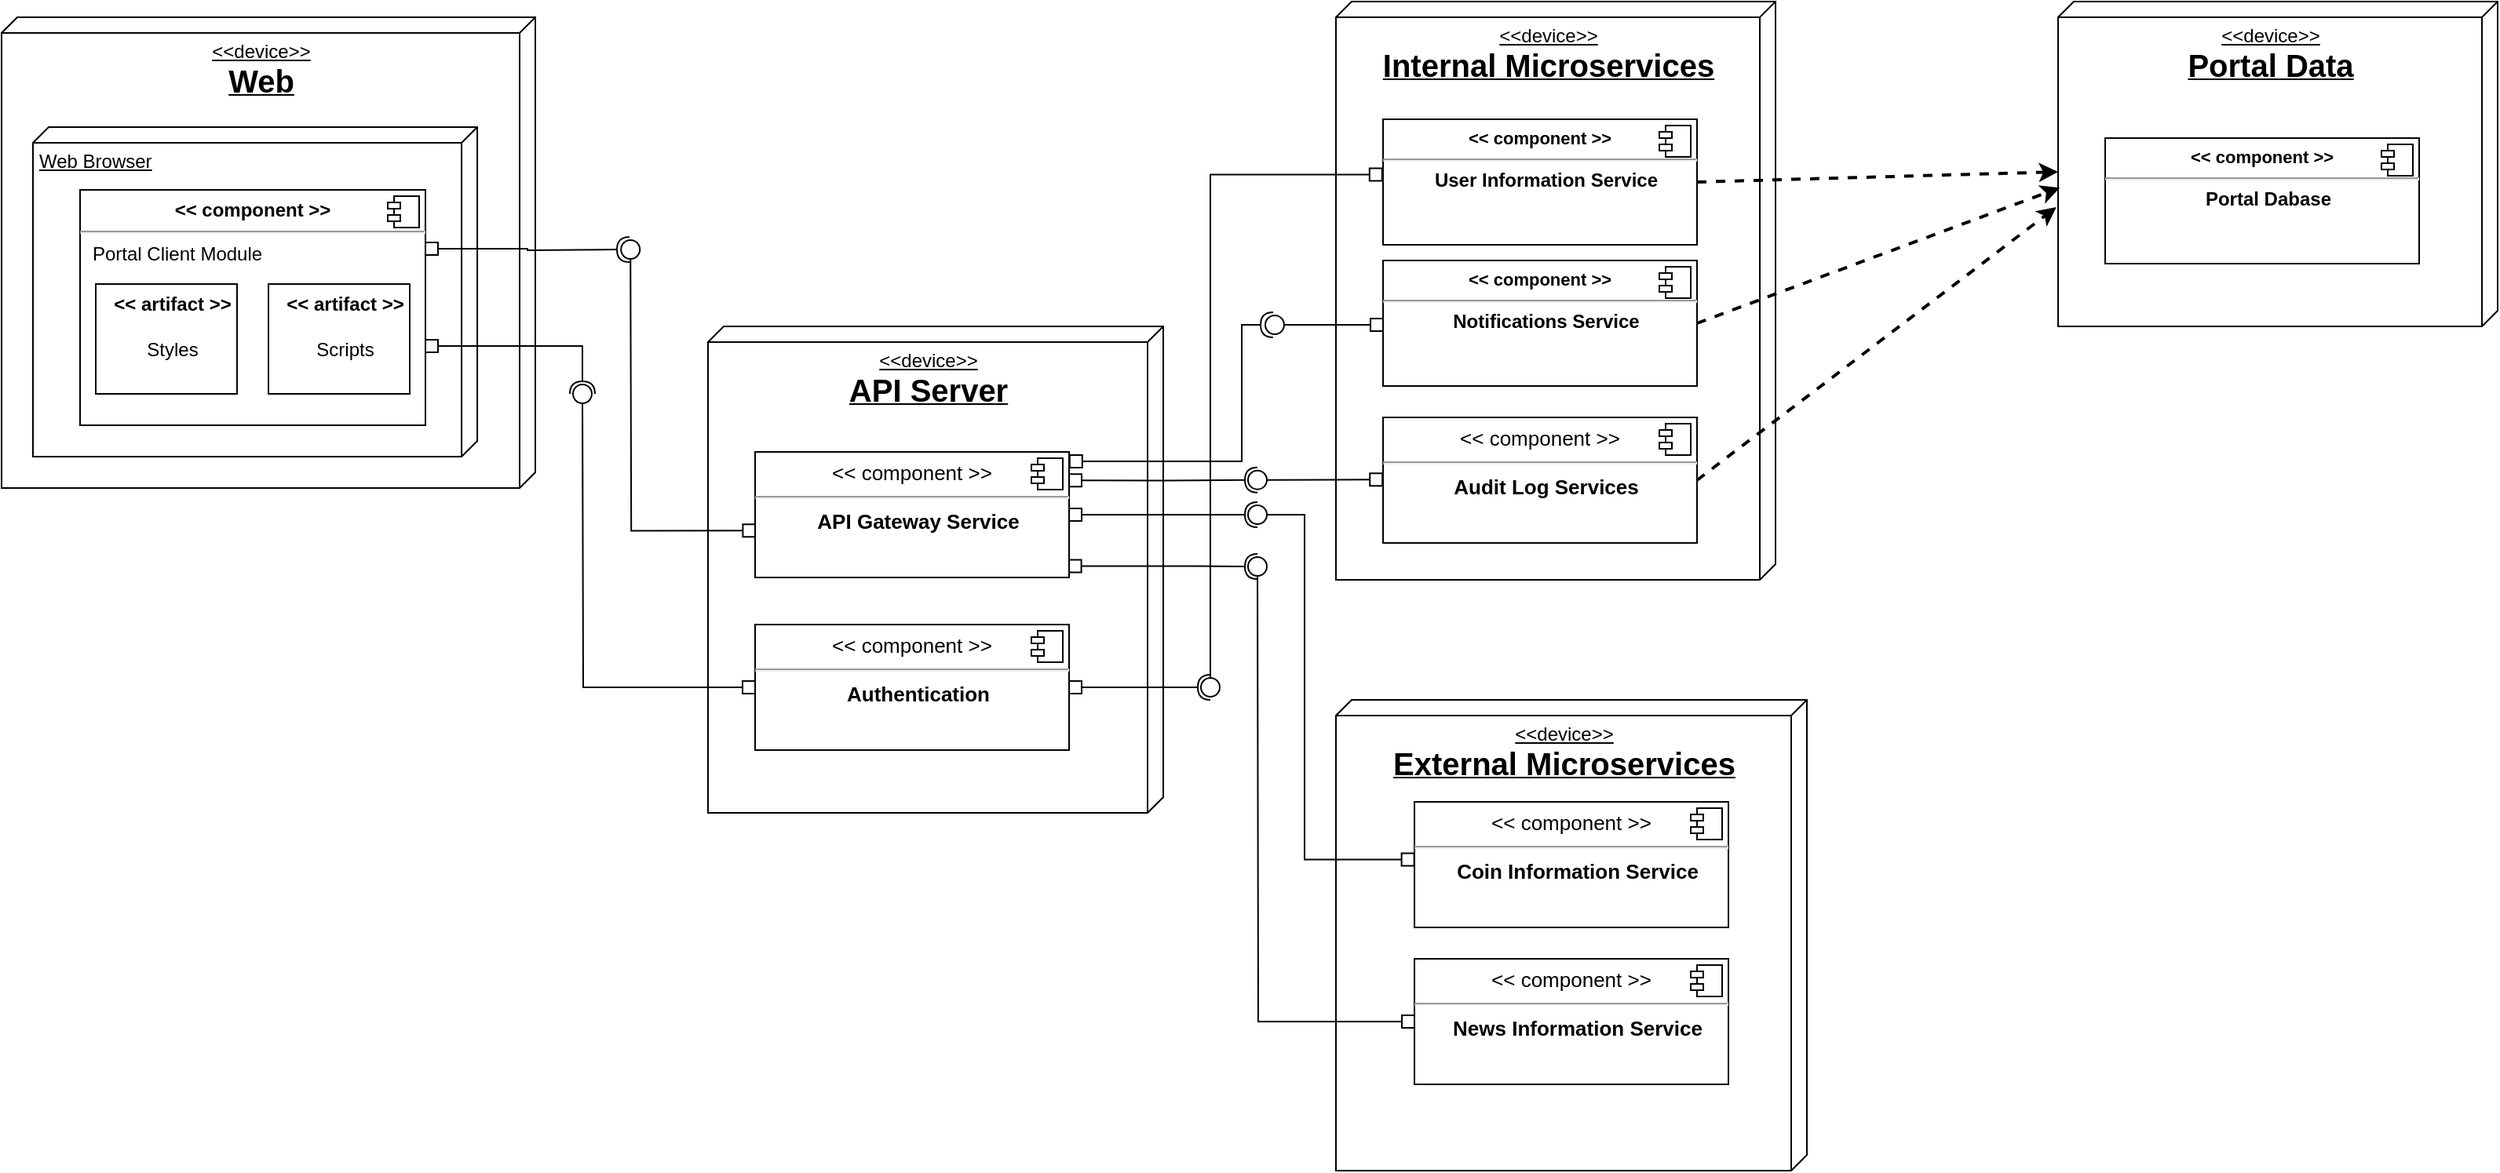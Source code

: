 <mxfile version="20.7.4" type="github" pages="2">
  <diagram name="Page-1" id="b5b7bab2-c9e2-2cf4-8b2a-24fd1a2a6d21">
    <mxGraphModel dx="1424" dy="778" grid="1" gridSize="10" guides="1" tooltips="1" connect="1" arrows="1" fold="1" page="1" pageScale="1" pageWidth="827" pageHeight="1169" background="none" math="0" shadow="0">
      <root>
        <mxCell id="0" />
        <mxCell id="1" parent="0" />
        <mxCell id="wd0n0IJal98J9tUCrlXF-1" value="&lt;div&gt;&amp;lt;&amp;lt;device&amp;gt;&amp;gt;&lt;/div&gt;&lt;div&gt;&lt;b&gt;&lt;font style=&quot;font-size: 20px;&quot;&gt;Web&lt;/font&gt;&lt;/b&gt;&lt;/div&gt;" style="verticalAlign=top;align=center;spacingTop=8;spacingLeft=2;spacingRight=12;shape=cube;size=10;direction=south;fontStyle=4;html=1;" parent="1" vertex="1">
          <mxGeometry x="110" y="440" width="340" height="300" as="geometry" />
        </mxCell>
        <mxCell id="wd0n0IJal98J9tUCrlXF-2" value="Web Browser" style="verticalAlign=top;align=left;spacingTop=8;spacingLeft=2;spacingRight=12;shape=cube;size=10;direction=south;fontStyle=4;html=1;" parent="1" vertex="1">
          <mxGeometry x="130" y="510" width="283.03" height="210" as="geometry" />
        </mxCell>
        <mxCell id="wd0n0IJal98J9tUCrlXF-3" value="&lt;p style=&quot;margin:0px;margin-top:6px;text-align:center;&quot;&gt;&lt;b&gt;&amp;lt;&amp;lt; component &amp;gt;&amp;gt;&lt;/b&gt;&lt;/p&gt;&lt;hr&gt;&lt;p style=&quot;margin:0px;margin-left:8px;&quot;&gt;Portal Client Module&lt;/p&gt;" style="align=left;overflow=fill;html=1;dropTarget=0;" parent="1" vertex="1">
          <mxGeometry x="160" y="550" width="220" height="150" as="geometry" />
        </mxCell>
        <mxCell id="wd0n0IJal98J9tUCrlXF-4" value="" style="shape=component;jettyWidth=8;jettyHeight=4;" parent="wd0n0IJal98J9tUCrlXF-3" vertex="1">
          <mxGeometry x="1" width="20" height="20" relative="1" as="geometry">
            <mxPoint x="-24" y="4" as="offset" />
          </mxGeometry>
        </mxCell>
        <mxCell id="wd0n0IJal98J9tUCrlXF-5" value="&lt;p style=&quot;margin:0px;margin-top:6px;text-align:center;&quot;&gt;&lt;/p&gt;&lt;p style=&quot;text-align: center; margin: 0px 0px 0px 8px;&quot;&gt;&lt;b&gt;&amp;lt;&amp;lt; artifact &amp;gt;&amp;gt;&lt;/b&gt;&lt;/p&gt;&lt;p style=&quot;text-align: center; margin: 0px 0px 0px 8px;&quot;&gt;&lt;b&gt;&lt;br&gt;&lt;/b&gt;&lt;/p&gt;&lt;p style=&quot;text-align: center; margin: 0px 0px 0px 8px;&quot;&gt;Scripts&lt;/p&gt;" style="align=left;overflow=fill;html=1;dropTarget=0;" parent="wd0n0IJal98J9tUCrlXF-3" vertex="1">
          <mxGeometry x="120" y="60" width="90" height="70" as="geometry" />
        </mxCell>
        <mxCell id="wd0n0IJal98J9tUCrlXF-6" value="&lt;p style=&quot;margin:0px;margin-top:6px;text-align:center;&quot;&gt;&lt;/p&gt;&lt;p style=&quot;text-align: center; margin: 0px 0px 0px 8px;&quot;&gt;&lt;b&gt;&amp;lt;&amp;lt; artifact &amp;gt;&amp;gt;&lt;/b&gt;&lt;/p&gt;&lt;p style=&quot;text-align: center; margin: 0px 0px 0px 8px;&quot;&gt;&lt;b&gt;&lt;br&gt;&lt;/b&gt;&lt;/p&gt;&lt;p style=&quot;text-align: center; margin: 0px 0px 0px 8px;&quot;&gt;Styles&lt;/p&gt;" style="align=left;overflow=fill;html=1;dropTarget=0;" parent="1" vertex="1">
          <mxGeometry x="170" y="610" width="90" height="70" as="geometry" />
        </mxCell>
        <mxCell id="wd0n0IJal98J9tUCrlXF-7" value="&lt;div&gt;&amp;lt;&amp;lt;device&amp;gt;&amp;gt;&lt;/div&gt;&lt;div&gt;&lt;b&gt;&lt;font style=&quot;font-size: 20px;&quot;&gt;API Server&lt;/font&gt;&lt;/b&gt;&lt;/div&gt;" style="verticalAlign=top;align=center;spacingTop=8;spacingLeft=2;spacingRight=12;shape=cube;size=10;direction=south;fontStyle=4;html=1;" parent="1" vertex="1">
          <mxGeometry x="560" y="637" width="290" height="310" as="geometry" />
        </mxCell>
        <mxCell id="wd0n0IJal98J9tUCrlXF-8" value="&lt;div&gt;&amp;lt;&amp;lt;device&amp;gt;&amp;gt;&lt;/div&gt;&lt;div&gt;&lt;span style=&quot;font-size: 20px;&quot;&gt;&lt;b&gt;External Microservices&lt;/b&gt;&lt;/span&gt;&lt;/div&gt;" style="verticalAlign=top;align=center;spacingTop=8;spacingLeft=2;spacingRight=12;shape=cube;size=10;direction=south;fontStyle=4;html=1;" parent="1" vertex="1">
          <mxGeometry x="960" y="875" width="300" height="300" as="geometry" />
        </mxCell>
        <mxCell id="wd0n0IJal98J9tUCrlXF-9" style="edgeStyle=orthogonalEdgeStyle;rounded=0;orthogonalLoop=1;jettySize=auto;html=1;startArrow=box;startFill=0;endArrow=oval;endFill=0;endSize=12;sourcePerimeterSpacing=20;targetPerimeterSpacing=20;exitX=-0.001;exitY=0.459;exitDx=0;exitDy=0;exitPerimeter=0;" parent="1" source="wd0n0IJal98J9tUCrlXF-10" edge="1">
          <mxGeometry relative="1" as="geometry">
            <mxPoint x="910" y="757" as="targetPoint" />
            <Array as="points">
              <mxPoint x="940" y="977" />
              <mxPoint x="940" y="757" />
            </Array>
            <mxPoint x="1010" y="977" as="sourcePoint" />
          </mxGeometry>
        </mxCell>
        <mxCell id="wd0n0IJal98J9tUCrlXF-10" value="&lt;p style=&quot;margin: 6px 0px 0px; font-size: 13px;&quot;&gt;&lt;span style=&quot;font-size: 13px;&quot;&gt;&lt;font style=&quot;font-size: 13px;&quot;&gt;&amp;lt;&amp;lt; component &amp;gt;&amp;gt;&lt;/font&gt;&lt;/span&gt;&lt;/p&gt;&lt;hr style=&quot;font-size: 13px;&quot;&gt;&lt;p style=&quot;margin: 0px 0px 0px 8px; font-size: 13px;&quot;&gt;&lt;b&gt;Coin Information Service&lt;/b&gt;&lt;/p&gt;" style="align=center;overflow=fill;html=1;dropTarget=0;fontStyle=0;fontSize=13;" parent="1" vertex="1">
          <mxGeometry x="1010" y="940" width="200" height="80" as="geometry" />
        </mxCell>
        <mxCell id="wd0n0IJal98J9tUCrlXF-11" value="" style="shape=component;jettyWidth=8;jettyHeight=4;" parent="wd0n0IJal98J9tUCrlXF-10" vertex="1">
          <mxGeometry x="1" width="20" height="20" relative="1" as="geometry">
            <mxPoint x="-24" y="4" as="offset" />
          </mxGeometry>
        </mxCell>
        <mxCell id="wd0n0IJal98J9tUCrlXF-12" style="edgeStyle=orthogonalEdgeStyle;rounded=0;orthogonalLoop=1;jettySize=auto;html=1;startArrow=box;startFill=0;endArrow=oval;endFill=0;endSize=12;sourcePerimeterSpacing=20;targetPerimeterSpacing=20;exitX=0;exitY=0.5;exitDx=0;exitDy=0;" parent="1" source="wd0n0IJal98J9tUCrlXF-13" edge="1">
          <mxGeometry relative="1" as="geometry">
            <mxPoint x="910" y="790" as="targetPoint" />
          </mxGeometry>
        </mxCell>
        <mxCell id="wd0n0IJal98J9tUCrlXF-13" value="&lt;p style=&quot;margin: 6px 0px 0px; font-size: 13px;&quot;&gt;&lt;span style=&quot;font-size: 13px;&quot;&gt;&lt;font style=&quot;font-size: 13px;&quot;&gt;&amp;lt;&amp;lt; component &amp;gt;&amp;gt;&lt;/font&gt;&lt;/span&gt;&lt;/p&gt;&lt;hr style=&quot;font-size: 13px;&quot;&gt;&lt;p style=&quot;margin: 0px 0px 0px 8px; font-size: 13px;&quot;&gt;&lt;b&gt;News Information Service&lt;/b&gt;&lt;/p&gt;" style="align=center;overflow=fill;html=1;dropTarget=0;fontStyle=0;fontSize=13;" parent="1" vertex="1">
          <mxGeometry x="1010" y="1040" width="200" height="80" as="geometry" />
        </mxCell>
        <mxCell id="wd0n0IJal98J9tUCrlXF-14" value="" style="shape=component;jettyWidth=8;jettyHeight=4;" parent="wd0n0IJal98J9tUCrlXF-13" vertex="1">
          <mxGeometry x="1" width="20" height="20" relative="1" as="geometry">
            <mxPoint x="-24" y="4" as="offset" />
          </mxGeometry>
        </mxCell>
        <mxCell id="wd0n0IJal98J9tUCrlXF-15" value="&lt;div&gt;&amp;lt;&amp;lt;device&amp;gt;&amp;gt;&lt;/div&gt;&lt;div&gt;&lt;span style=&quot;font-size: 20px;&quot;&gt;&lt;b&gt;Internal Microservices&lt;/b&gt;&lt;/span&gt;&lt;/div&gt;" style="verticalAlign=top;align=center;spacingTop=8;spacingLeft=2;spacingRight=12;shape=cube;size=10;direction=south;fontStyle=4;html=1;" parent="1" vertex="1">
          <mxGeometry x="960" y="430" width="280" height="368.5" as="geometry" />
        </mxCell>
        <mxCell id="wd0n0IJal98J9tUCrlXF-16" style="edgeStyle=orthogonalEdgeStyle;rounded=0;orthogonalLoop=1;jettySize=auto;html=1;endArrow=oval;endFill=0;targetPerimeterSpacing=20;sourcePerimeterSpacing=20;endSize=12;exitX=-0.003;exitY=0.441;exitDx=0;exitDy=0;startArrow=box;startFill=0;exitPerimeter=0;" parent="1" source="wd0n0IJal98J9tUCrlXF-17" edge="1">
          <mxGeometry relative="1" as="geometry">
            <mxPoint x="880" y="867" as="targetPoint" />
            <mxPoint x="980" y="542" as="sourcePoint" />
            <Array as="points">
              <mxPoint x="880" y="540" />
            </Array>
          </mxGeometry>
        </mxCell>
        <mxCell id="wd0n0IJal98J9tUCrlXF-17" value="&lt;p style=&quot;margin: 6px 0px 0px; text-align: center; font-size: 11px;&quot;&gt;&lt;b style=&quot;&quot;&gt;&lt;font style=&quot;font-size: 11px;&quot;&gt;&amp;lt;&amp;lt; component &amp;gt;&amp;gt;&lt;/font&gt;&lt;/b&gt;&lt;/p&gt;&lt;hr style=&quot;font-size: 11px;&quot;&gt;&lt;p style=&quot;text-align: center; margin: 0px 0px 0px 8px;&quot;&gt;&lt;b&gt;User Information Service&lt;/b&gt;&lt;/p&gt;" style="align=left;overflow=fill;html=1;dropTarget=0;" parent="1" vertex="1">
          <mxGeometry x="990" y="505" width="200" height="80" as="geometry" />
        </mxCell>
        <mxCell id="wd0n0IJal98J9tUCrlXF-18" value="" style="shape=component;jettyWidth=8;jettyHeight=4;" parent="wd0n0IJal98J9tUCrlXF-17" vertex="1">
          <mxGeometry x="1" width="20" height="20" relative="1" as="geometry">
            <mxPoint x="-24" y="4" as="offset" />
          </mxGeometry>
        </mxCell>
        <mxCell id="E2cIgHscmPIjhdGu8iYm-8" style="edgeStyle=orthogonalEdgeStyle;rounded=0;orthogonalLoop=1;jettySize=auto;html=1;startArrow=box;startFill=0;endArrow=oval;endFill=0;endSize=12;sourcePerimeterSpacing=20;targetPerimeterSpacing=20;exitX=0;exitY=0.512;exitDx=0;exitDy=0;exitPerimeter=0;" parent="1" source="wd0n0IJal98J9tUCrlXF-19" edge="1">
          <mxGeometry relative="1" as="geometry">
            <mxPoint x="921" y="636" as="targetPoint" />
            <mxPoint x="991" y="636.0" as="sourcePoint" />
            <Array as="points">
              <mxPoint x="921" y="636" />
            </Array>
          </mxGeometry>
        </mxCell>
        <mxCell id="wd0n0IJal98J9tUCrlXF-19" value="&lt;p style=&quot;margin: 6px 0px 0px; text-align: center; font-size: 11px;&quot;&gt;&lt;b style=&quot;&quot;&gt;&lt;font style=&quot;font-size: 11px;&quot;&gt;&amp;lt;&amp;lt; component &amp;gt;&amp;gt;&lt;/font&gt;&lt;/b&gt;&lt;/p&gt;&lt;hr style=&quot;font-size: 11px;&quot;&gt;&lt;p style=&quot;text-align: center; margin: 0px 0px 0px 8px;&quot;&gt;&lt;b&gt;Notifications Service&lt;/b&gt;&lt;/p&gt;" style="align=left;overflow=fill;html=1;dropTarget=0;" parent="1" vertex="1">
          <mxGeometry x="990" y="595" width="200" height="80" as="geometry" />
        </mxCell>
        <mxCell id="wd0n0IJal98J9tUCrlXF-20" value="" style="shape=component;jettyWidth=8;jettyHeight=4;" parent="wd0n0IJal98J9tUCrlXF-19" vertex="1">
          <mxGeometry x="1" width="20" height="20" relative="1" as="geometry">
            <mxPoint x="-24" y="4" as="offset" />
          </mxGeometry>
        </mxCell>
        <mxCell id="wd0n0IJal98J9tUCrlXF-21" style="edgeStyle=orthogonalEdgeStyle;rounded=0;orthogonalLoop=1;jettySize=auto;html=1;endArrow=halfCircle;endFill=0;startArrow=box;startFill=0;exitX=1;exitY=0.5;exitDx=0;exitDy=0;" parent="1" source="wd0n0IJal98J9tUCrlXF-23" edge="1">
          <mxGeometry relative="1" as="geometry">
            <mxPoint x="880" y="867" as="targetPoint" />
            <mxPoint x="780" y="867" as="sourcePoint" />
          </mxGeometry>
        </mxCell>
        <mxCell id="wd0n0IJal98J9tUCrlXF-22" style="edgeStyle=orthogonalEdgeStyle;rounded=0;orthogonalLoop=1;jettySize=auto;html=1;startArrow=box;startFill=0;endArrow=oval;endFill=0;endSize=12;sourcePerimeterSpacing=20;targetPerimeterSpacing=20;exitX=0;exitY=0.5;exitDx=0;exitDy=0;" parent="1" source="wd0n0IJal98J9tUCrlXF-23" edge="1">
          <mxGeometry relative="1" as="geometry">
            <mxPoint x="480" y="680" as="targetPoint" />
          </mxGeometry>
        </mxCell>
        <mxCell id="wd0n0IJal98J9tUCrlXF-23" value="&lt;p style=&quot;margin: 6px 0px 0px; font-size: 13px;&quot;&gt;&lt;span style=&quot;font-size: 13px;&quot;&gt;&lt;font style=&quot;font-size: 13px;&quot;&gt;&amp;lt;&amp;lt; component &amp;gt;&amp;gt;&lt;/font&gt;&lt;/span&gt;&lt;/p&gt;&lt;hr style=&quot;font-size: 13px;&quot;&gt;&lt;p style=&quot;margin: 0px 0px 0px 8px; font-size: 13px;&quot;&gt;&lt;b&gt;Authentication&lt;/b&gt;&lt;/p&gt;" style="align=center;overflow=fill;html=1;dropTarget=0;fontStyle=0;fontSize=13;" parent="1" vertex="1">
          <mxGeometry x="590" y="827" width="200" height="80" as="geometry" />
        </mxCell>
        <mxCell id="wd0n0IJal98J9tUCrlXF-24" value="" style="shape=component;jettyWidth=8;jettyHeight=4;" parent="wd0n0IJal98J9tUCrlXF-23" vertex="1">
          <mxGeometry x="1" width="20" height="20" relative="1" as="geometry">
            <mxPoint x="-24" y="4" as="offset" />
          </mxGeometry>
        </mxCell>
        <mxCell id="wd0n0IJal98J9tUCrlXF-25" value="&lt;p style=&quot;margin: 6px 0px 0px; font-size: 13px;&quot;&gt;&lt;span style=&quot;font-size: 13px;&quot;&gt;&lt;font style=&quot;font-size: 13px;&quot;&gt;&amp;lt;&amp;lt; component &amp;gt;&amp;gt;&lt;/font&gt;&lt;/span&gt;&lt;/p&gt;&lt;hr style=&quot;font-size: 13px;&quot;&gt;&lt;p style=&quot;margin: 0px 0px 0px 8px; font-size: 13px;&quot;&gt;&lt;b&gt;Audit Log Services&lt;/b&gt;&lt;/p&gt;" style="align=center;overflow=fill;html=1;dropTarget=0;fontStyle=0;fontSize=13;" parent="1" vertex="1">
          <mxGeometry x="990" y="695" width="200" height="80" as="geometry" />
        </mxCell>
        <mxCell id="wd0n0IJal98J9tUCrlXF-26" value="" style="shape=component;jettyWidth=8;jettyHeight=4;" parent="wd0n0IJal98J9tUCrlXF-25" vertex="1">
          <mxGeometry x="1" width="20" height="20" relative="1" as="geometry">
            <mxPoint x="-24" y="4" as="offset" />
          </mxGeometry>
        </mxCell>
        <mxCell id="wd0n0IJal98J9tUCrlXF-27" style="edgeStyle=orthogonalEdgeStyle;rounded=0;orthogonalLoop=1;jettySize=auto;html=1;startArrow=box;startFill=0;endArrow=oval;endFill=0;endSize=12;sourcePerimeterSpacing=20;targetPerimeterSpacing=20;exitX=0.001;exitY=0.627;exitDx=0;exitDy=0;exitPerimeter=0;" parent="1" edge="1" source="wd0n0IJal98J9tUCrlXF-30">
          <mxGeometry relative="1" as="geometry">
            <mxPoint x="510.6" y="588" as="targetPoint" />
            <mxPoint x="590.0" y="767.96" as="sourcePoint" />
          </mxGeometry>
        </mxCell>
        <mxCell id="wd0n0IJal98J9tUCrlXF-28" style="edgeStyle=orthogonalEdgeStyle;rounded=0;orthogonalLoop=1;jettySize=auto;html=1;startArrow=box;startFill=0;endArrow=halfCircle;endFill=0;endSize=6;sourcePerimeterSpacing=20;targetPerimeterSpacing=20;exitX=1;exitY=0.5;exitDx=0;exitDy=0;" parent="1" source="wd0n0IJal98J9tUCrlXF-30" edge="1">
          <mxGeometry relative="1" as="geometry">
            <mxPoint x="910" y="757" as="targetPoint" />
          </mxGeometry>
        </mxCell>
        <mxCell id="wd0n0IJal98J9tUCrlXF-29" style="edgeStyle=orthogonalEdgeStyle;rounded=0;orthogonalLoop=1;jettySize=auto;html=1;startArrow=box;startFill=0;endArrow=halfCircle;endFill=0;endSize=6;sourcePerimeterSpacing=20;targetPerimeterSpacing=20;exitX=0.999;exitY=0.909;exitDx=0;exitDy=0;exitPerimeter=0;" parent="1" source="wd0n0IJal98J9tUCrlXF-30" edge="1">
          <mxGeometry relative="1" as="geometry">
            <mxPoint x="910" y="790" as="targetPoint" />
            <mxPoint x="790" y="790" as="sourcePoint" />
            <Array as="points" />
          </mxGeometry>
        </mxCell>
        <mxCell id="E2cIgHscmPIjhdGu8iYm-4" style="edgeStyle=orthogonalEdgeStyle;rounded=0;orthogonalLoop=1;jettySize=auto;html=1;startArrow=box;startFill=0;endArrow=halfCircle;endFill=0;endSize=6;sourcePerimeterSpacing=20;targetPerimeterSpacing=20;exitX=1.002;exitY=0.075;exitDx=0;exitDy=0;exitPerimeter=0;" parent="1" source="wd0n0IJal98J9tUCrlXF-30" edge="1">
          <mxGeometry relative="1" as="geometry">
            <mxPoint x="920" y="636" as="targetPoint" />
            <Array as="points">
              <mxPoint x="900" y="723" />
              <mxPoint x="900" y="636" />
            </Array>
            <mxPoint x="790.0" y="723" as="sourcePoint" />
          </mxGeometry>
        </mxCell>
        <mxCell id="wd0n0IJal98J9tUCrlXF-30" value="&lt;p style=&quot;margin: 6px 0px 0px; font-size: 13px;&quot;&gt;&lt;span style=&quot;font-size: 13px;&quot;&gt;&lt;font style=&quot;font-size: 13px;&quot;&gt;&amp;lt;&amp;lt; component &amp;gt;&amp;gt;&lt;/font&gt;&lt;/span&gt;&lt;/p&gt;&lt;hr style=&quot;font-size: 13px;&quot;&gt;&lt;p style=&quot;margin: 0px 0px 0px 8px; font-size: 13px;&quot;&gt;&lt;b&gt;API Gateway Service&lt;/b&gt;&lt;/p&gt;" style="align=center;overflow=fill;html=1;dropTarget=0;fontStyle=0;fontSize=13;" parent="1" vertex="1">
          <mxGeometry x="590" y="717" width="200" height="80" as="geometry" />
        </mxCell>
        <mxCell id="wd0n0IJal98J9tUCrlXF-31" value="" style="shape=component;jettyWidth=8;jettyHeight=4;" parent="wd0n0IJal98J9tUCrlXF-30" vertex="1">
          <mxGeometry x="1" width="20" height="20" relative="1" as="geometry">
            <mxPoint x="-24" y="4" as="offset" />
          </mxGeometry>
        </mxCell>
        <mxCell id="wd0n0IJal98J9tUCrlXF-32" value="&lt;div&gt;&amp;lt;&amp;lt;device&amp;gt;&amp;gt;&lt;/div&gt;&lt;div&gt;&lt;span style=&quot;font-size: 20px;&quot;&gt;&lt;b&gt;Portal Data&lt;/b&gt;&lt;/span&gt;&lt;/div&gt;" style="verticalAlign=top;align=center;spacingTop=8;spacingLeft=2;spacingRight=12;shape=cube;size=10;direction=south;fontStyle=4;html=1;" parent="1" vertex="1">
          <mxGeometry x="1420" y="430" width="280" height="207" as="geometry" />
        </mxCell>
        <mxCell id="wd0n0IJal98J9tUCrlXF-33" value="&lt;p style=&quot;margin: 6px 0px 0px; text-align: center; font-size: 11px;&quot;&gt;&lt;b style=&quot;&quot;&gt;&lt;font style=&quot;font-size: 11px;&quot;&gt;&amp;lt;&amp;lt; component &amp;gt;&amp;gt;&lt;/font&gt;&lt;/b&gt;&lt;/p&gt;&lt;hr style=&quot;font-size: 11px;&quot;&gt;&lt;p style=&quot;text-align: center; margin: 0px 0px 0px 8px;&quot;&gt;&lt;b&gt;Portal Dabase&lt;/b&gt;&lt;/p&gt;" style="align=left;overflow=fill;html=1;dropTarget=0;" parent="1" vertex="1">
          <mxGeometry x="1450" y="517" width="200" height="80" as="geometry" />
        </mxCell>
        <mxCell id="wd0n0IJal98J9tUCrlXF-34" value="" style="shape=component;jettyWidth=8;jettyHeight=4;" parent="wd0n0IJal98J9tUCrlXF-33" vertex="1">
          <mxGeometry x="1" width="20" height="20" relative="1" as="geometry">
            <mxPoint x="-24" y="4" as="offset" />
          </mxGeometry>
        </mxCell>
        <mxCell id="wd0n0IJal98J9tUCrlXF-35" value="" style="endArrow=classic;html=1;rounded=0;fontSize=11;exitX=1;exitY=0.5;exitDx=0;exitDy=0;entryX=0;entryY=0;entryDx=108.5;entryDy=280;entryPerimeter=0;dashed=1;strokeWidth=2;" parent="1" source="wd0n0IJal98J9tUCrlXF-17" target="wd0n0IJal98J9tUCrlXF-32" edge="1">
          <mxGeometry width="50" height="50" relative="1" as="geometry">
            <mxPoint x="1360" y="840" as="sourcePoint" />
            <mxPoint x="1410" y="790" as="targetPoint" />
          </mxGeometry>
        </mxCell>
        <mxCell id="wd0n0IJal98J9tUCrlXF-36" value="" style="endArrow=classic;html=1;rounded=0;fontSize=11;exitX=1;exitY=0.5;exitDx=0;exitDy=0;dashed=1;strokeWidth=2;entryX=0.573;entryY=0.996;entryDx=0;entryDy=0;entryPerimeter=0;" parent="1" source="wd0n0IJal98J9tUCrlXF-19" target="wd0n0IJal98J9tUCrlXF-32" edge="1">
          <mxGeometry width="50" height="50" relative="1" as="geometry">
            <mxPoint x="1200" y="555" as="sourcePoint" />
            <mxPoint x="1470" y="609" as="targetPoint" />
          </mxGeometry>
        </mxCell>
        <mxCell id="wd0n0IJal98J9tUCrlXF-37" value="" style="endArrow=classic;html=1;rounded=0;fontSize=11;exitX=1;exitY=0.5;exitDx=0;exitDy=0;dashed=1;strokeWidth=2;entryX=0.633;entryY=1.004;entryDx=0;entryDy=0;entryPerimeter=0;" parent="1" source="wd0n0IJal98J9tUCrlXF-25" target="wd0n0IJal98J9tUCrlXF-32" edge="1">
          <mxGeometry width="50" height="50" relative="1" as="geometry">
            <mxPoint x="1200" y="645" as="sourcePoint" />
            <mxPoint x="1481.12" y="618.611" as="targetPoint" />
          </mxGeometry>
        </mxCell>
        <mxCell id="wd0n0IJal98J9tUCrlXF-38" style="edgeStyle=orthogonalEdgeStyle;rounded=0;orthogonalLoop=1;jettySize=auto;html=1;startArrow=box;startFill=0;endArrow=halfCircle;endFill=0;endSize=6;sourcePerimeterSpacing=20;targetPerimeterSpacing=20;exitX=1;exitY=0.663;exitDx=0;exitDy=0;exitPerimeter=0;" parent="1" edge="1" source="wd0n0IJal98J9tUCrlXF-3">
          <mxGeometry relative="1" as="geometry">
            <mxPoint x="480" y="680" as="targetPoint" />
            <mxPoint x="380" y="650" as="sourcePoint" />
            <Array as="points">
              <mxPoint x="480" y="649" />
            </Array>
          </mxGeometry>
        </mxCell>
        <mxCell id="wd0n0IJal98J9tUCrlXF-39" style="edgeStyle=orthogonalEdgeStyle;rounded=0;orthogonalLoop=1;jettySize=auto;html=1;startArrow=box;startFill=0;endArrow=halfCircle;endFill=0;endSize=6;sourcePerimeterSpacing=20;targetPerimeterSpacing=20;exitX=1;exitY=0.25;exitDx=0;exitDy=0;" parent="1" source="wd0n0IJal98J9tUCrlXF-3" edge="1">
          <mxGeometry relative="1" as="geometry">
            <mxPoint x="510" y="588" as="targetPoint" />
            <mxPoint x="500" y="519.5" as="sourcePoint" />
          </mxGeometry>
        </mxCell>
        <mxCell id="Gm-UOmzJJeNnjo0vofYR-2" style="edgeStyle=orthogonalEdgeStyle;rounded=0;orthogonalLoop=1;jettySize=auto;html=1;startArrow=box;startFill=0;endArrow=halfCircle;endFill=0;endSize=6;sourcePerimeterSpacing=20;targetPerimeterSpacing=20;exitX=1;exitY=0.227;exitDx=0;exitDy=0;exitPerimeter=0;" edge="1" parent="1" source="wd0n0IJal98J9tUCrlXF-30">
          <mxGeometry relative="1" as="geometry">
            <mxPoint x="910" y="734.83" as="targetPoint" />
            <mxPoint x="790" y="734.83" as="sourcePoint" />
          </mxGeometry>
        </mxCell>
        <mxCell id="Gm-UOmzJJeNnjo0vofYR-3" style="edgeStyle=orthogonalEdgeStyle;rounded=0;orthogonalLoop=1;jettySize=auto;html=1;startArrow=box;startFill=0;endArrow=oval;endFill=0;endSize=12;sourcePerimeterSpacing=20;targetPerimeterSpacing=20;exitX=-0.002;exitY=0.496;exitDx=0;exitDy=0;exitPerimeter=0;" edge="1" parent="1" source="wd0n0IJal98J9tUCrlXF-25">
          <mxGeometry relative="1" as="geometry">
            <mxPoint x="910" y="734.83" as="targetPoint" />
            <mxPoint x="990" y="734.83" as="sourcePoint" />
          </mxGeometry>
        </mxCell>
      </root>
    </mxGraphModel>
  </diagram>
  <diagram id="sGTwtMbzMhG8YggDor9M" name="Ideia inicial">
    <mxGraphModel dx="4780" dy="2607" grid="1" gridSize="10" guides="1" tooltips="1" connect="1" arrows="1" fold="1" page="1" pageScale="1" pageWidth="827" pageHeight="1169" math="0" shadow="0">
      <root>
        <mxCell id="0" />
        <mxCell id="1" parent="0" />
        <mxCell id="pbectdiW-8Ejznnw09L4-1" value="&lt;div&gt;&amp;lt;&amp;lt;device&amp;gt;&amp;gt;&lt;/div&gt;&lt;div&gt;&lt;b&gt;&lt;font style=&quot;font-size: 20px;&quot;&gt;Web&lt;/font&gt;&lt;/b&gt;&lt;/div&gt;" style="verticalAlign=top;align=center;spacingTop=8;spacingLeft=2;spacingRight=12;shape=cube;size=10;direction=south;fontStyle=4;html=1;" parent="1" vertex="1">
          <mxGeometry x="150" y="130" width="340" height="300" as="geometry" />
        </mxCell>
        <mxCell id="pbectdiW-8Ejznnw09L4-3" value="Web Browser" style="verticalAlign=top;align=left;spacingTop=8;spacingLeft=2;spacingRight=12;shape=cube;size=10;direction=south;fontStyle=4;html=1;" parent="1" vertex="1">
          <mxGeometry x="170" y="200" width="283.03" height="210" as="geometry" />
        </mxCell>
        <mxCell id="nYYjxuZt-Mi0k5L1FoQl-1" value="&lt;p style=&quot;margin:0px;margin-top:6px;text-align:center;&quot;&gt;&lt;b&gt;&amp;lt;&amp;lt; component &amp;gt;&amp;gt;&lt;/b&gt;&lt;/p&gt;&lt;hr&gt;&lt;p style=&quot;margin:0px;margin-left:8px;&quot;&gt;Portal Client Module&lt;/p&gt;" style="align=left;overflow=fill;html=1;dropTarget=0;" parent="1" vertex="1">
          <mxGeometry x="200" y="240" width="220" height="150" as="geometry" />
        </mxCell>
        <mxCell id="nYYjxuZt-Mi0k5L1FoQl-2" value="" style="shape=component;jettyWidth=8;jettyHeight=4;" parent="nYYjxuZt-Mi0k5L1FoQl-1" vertex="1">
          <mxGeometry x="1" width="20" height="20" relative="1" as="geometry">
            <mxPoint x="-24" y="4" as="offset" />
          </mxGeometry>
        </mxCell>
        <mxCell id="hxlGtg80VeHReZjobYOY-4" value="&lt;p style=&quot;margin:0px;margin-top:6px;text-align:center;&quot;&gt;&lt;/p&gt;&lt;p style=&quot;text-align: center; margin: 0px 0px 0px 8px;&quot;&gt;&lt;b&gt;&amp;lt;&amp;lt; artifact &amp;gt;&amp;gt;&lt;/b&gt;&lt;/p&gt;&lt;p style=&quot;text-align: center; margin: 0px 0px 0px 8px;&quot;&gt;&lt;b&gt;&lt;br&gt;&lt;/b&gt;&lt;/p&gt;&lt;p style=&quot;text-align: center; margin: 0px 0px 0px 8px;&quot;&gt;Scripts&lt;/p&gt;" style="align=left;overflow=fill;html=1;dropTarget=0;" parent="nYYjxuZt-Mi0k5L1FoQl-1" vertex="1">
          <mxGeometry x="120" y="60" width="90" height="70" as="geometry" />
        </mxCell>
        <mxCell id="hxlGtg80VeHReZjobYOY-1" value="&lt;p style=&quot;margin:0px;margin-top:6px;text-align:center;&quot;&gt;&lt;/p&gt;&lt;p style=&quot;text-align: center; margin: 0px 0px 0px 8px;&quot;&gt;&lt;b&gt;&amp;lt;&amp;lt; artifact &amp;gt;&amp;gt;&lt;/b&gt;&lt;/p&gt;&lt;p style=&quot;text-align: center; margin: 0px 0px 0px 8px;&quot;&gt;&lt;b&gt;&lt;br&gt;&lt;/b&gt;&lt;/p&gt;&lt;p style=&quot;text-align: center; margin: 0px 0px 0px 8px;&quot;&gt;Styles&lt;/p&gt;" style="align=left;overflow=fill;html=1;dropTarget=0;" parent="1" vertex="1">
          <mxGeometry x="210" y="300" width="90" height="70" as="geometry" />
        </mxCell>
        <mxCell id="hxlGtg80VeHReZjobYOY-5" value="&lt;div&gt;&amp;lt;&amp;lt;device&amp;gt;&amp;gt;&lt;/div&gt;&lt;div&gt;&lt;b&gt;&lt;font style=&quot;font-size: 20px;&quot;&gt;API Server&lt;/font&gt;&lt;/b&gt;&lt;/div&gt;" style="verticalAlign=top;align=center;spacingTop=8;spacingLeft=2;spacingRight=12;shape=cube;size=10;direction=south;fontStyle=4;html=1;" parent="1" vertex="1">
          <mxGeometry x="600" y="327" width="290" height="310" as="geometry" />
        </mxCell>
        <mxCell id="hxlGtg80VeHReZjobYOY-20" value="&lt;div&gt;&amp;lt;&amp;lt;device&amp;gt;&amp;gt;&lt;/div&gt;&lt;div&gt;&lt;span style=&quot;font-size: 20px;&quot;&gt;&lt;b&gt;External Microservices&lt;/b&gt;&lt;/span&gt;&lt;/div&gt;" style="verticalAlign=top;align=center;spacingTop=8;spacingLeft=2;spacingRight=12;shape=cube;size=10;direction=south;fontStyle=4;html=1;" parent="1" vertex="1">
          <mxGeometry x="1000" y="565" width="300" height="300" as="geometry" />
        </mxCell>
        <mxCell id="rM9xooDROUFy-dyysIF4-3" style="edgeStyle=orthogonalEdgeStyle;rounded=0;orthogonalLoop=1;jettySize=auto;html=1;startArrow=box;startFill=0;endArrow=oval;endFill=0;endSize=12;sourcePerimeterSpacing=20;targetPerimeterSpacing=20;exitX=0;exitY=0.5;exitDx=0;exitDy=0;" edge="1" parent="1" source="hxlGtg80VeHReZjobYOY-24">
          <mxGeometry relative="1" as="geometry">
            <mxPoint x="950" y="450" as="targetPoint" />
            <Array as="points">
              <mxPoint x="980" y="670" />
              <mxPoint x="980" y="450" />
            </Array>
          </mxGeometry>
        </mxCell>
        <mxCell id="hxlGtg80VeHReZjobYOY-24" value="&lt;p style=&quot;margin: 6px 0px 0px; font-size: 13px;&quot;&gt;&lt;span style=&quot;font-size: 13px;&quot;&gt;&lt;font style=&quot;font-size: 13px;&quot;&gt;&amp;lt;&amp;lt; component &amp;gt;&amp;gt;&lt;/font&gt;&lt;/span&gt;&lt;/p&gt;&lt;hr style=&quot;font-size: 13px;&quot;&gt;&lt;p style=&quot;margin: 0px 0px 0px 8px; font-size: 13px;&quot;&gt;&lt;b&gt;Coin Information Service&lt;/b&gt;&lt;/p&gt;" style="align=center;overflow=fill;html=1;dropTarget=0;fontStyle=0;fontSize=13;" parent="1" vertex="1">
          <mxGeometry x="1050" y="630" width="200" height="80" as="geometry" />
        </mxCell>
        <mxCell id="hxlGtg80VeHReZjobYOY-25" value="" style="shape=component;jettyWidth=8;jettyHeight=4;" parent="hxlGtg80VeHReZjobYOY-24" vertex="1">
          <mxGeometry x="1" width="20" height="20" relative="1" as="geometry">
            <mxPoint x="-24" y="4" as="offset" />
          </mxGeometry>
        </mxCell>
        <mxCell id="rM9xooDROUFy-dyysIF4-4" style="edgeStyle=orthogonalEdgeStyle;rounded=0;orthogonalLoop=1;jettySize=auto;html=1;startArrow=box;startFill=0;endArrow=oval;endFill=0;endSize=12;sourcePerimeterSpacing=20;targetPerimeterSpacing=20;exitX=0;exitY=0.5;exitDx=0;exitDy=0;" edge="1" parent="1" source="hxlGtg80VeHReZjobYOY-28">
          <mxGeometry relative="1" as="geometry">
            <mxPoint x="950" y="480" as="targetPoint" />
          </mxGeometry>
        </mxCell>
        <mxCell id="hxlGtg80VeHReZjobYOY-28" value="&lt;p style=&quot;margin: 6px 0px 0px; font-size: 13px;&quot;&gt;&lt;span style=&quot;font-size: 13px;&quot;&gt;&lt;font style=&quot;font-size: 13px;&quot;&gt;&amp;lt;&amp;lt; component &amp;gt;&amp;gt;&lt;/font&gt;&lt;/span&gt;&lt;/p&gt;&lt;hr style=&quot;font-size: 13px;&quot;&gt;&lt;p style=&quot;margin: 0px 0px 0px 8px; font-size: 13px;&quot;&gt;&lt;b&gt;News Information Service&lt;/b&gt;&lt;/p&gt;" style="align=center;overflow=fill;html=1;dropTarget=0;fontStyle=0;fontSize=13;" parent="1" vertex="1">
          <mxGeometry x="1050" y="730" width="200" height="80" as="geometry" />
        </mxCell>
        <mxCell id="hxlGtg80VeHReZjobYOY-29" value="" style="shape=component;jettyWidth=8;jettyHeight=4;" parent="hxlGtg80VeHReZjobYOY-28" vertex="1">
          <mxGeometry x="1" width="20" height="20" relative="1" as="geometry">
            <mxPoint x="-24" y="4" as="offset" />
          </mxGeometry>
        </mxCell>
        <mxCell id="hxlGtg80VeHReZjobYOY-44" value="&lt;div&gt;&amp;lt;&amp;lt;device&amp;gt;&amp;gt;&lt;/div&gt;&lt;div&gt;&lt;span style=&quot;font-size: 20px;&quot;&gt;&lt;b&gt;Internal Microservices&lt;/b&gt;&lt;/span&gt;&lt;/div&gt;" style="verticalAlign=top;align=center;spacingTop=8;spacingLeft=2;spacingRight=12;shape=cube;size=10;direction=south;fontStyle=4;html=1;" parent="1" vertex="1">
          <mxGeometry x="1000" y="120" width="280" height="368.5" as="geometry" />
        </mxCell>
        <mxCell id="rM9xooDROUFy-dyysIF4-1" style="edgeStyle=orthogonalEdgeStyle;rounded=0;orthogonalLoop=1;jettySize=auto;html=1;endArrow=oval;endFill=0;targetPerimeterSpacing=20;sourcePerimeterSpacing=20;endSize=12;exitX=0;exitY=0.5;exitDx=0;exitDy=0;startArrow=box;startFill=0;" edge="1" parent="1" source="hxlGtg80VeHReZjobYOY-47">
          <mxGeometry relative="1" as="geometry">
            <mxPoint x="930" y="560" as="targetPoint" />
          </mxGeometry>
        </mxCell>
        <mxCell id="hxlGtg80VeHReZjobYOY-47" value="&lt;p style=&quot;margin: 6px 0px 0px; text-align: center; font-size: 11px;&quot;&gt;&lt;b style=&quot;&quot;&gt;&lt;font style=&quot;font-size: 11px;&quot;&gt;&amp;lt;&amp;lt; component &amp;gt;&amp;gt;&lt;/font&gt;&lt;/b&gt;&lt;/p&gt;&lt;hr style=&quot;font-size: 11px;&quot;&gt;&lt;p style=&quot;text-align: center; margin: 0px 0px 0px 8px;&quot;&gt;&lt;b&gt;User Information Service&lt;/b&gt;&lt;/p&gt;" style="align=left;overflow=fill;html=1;dropTarget=0;" parent="1" vertex="1">
          <mxGeometry x="1030" y="195" width="200" height="80" as="geometry" />
        </mxCell>
        <mxCell id="hxlGtg80VeHReZjobYOY-48" value="" style="shape=component;jettyWidth=8;jettyHeight=4;" parent="hxlGtg80VeHReZjobYOY-47" vertex="1">
          <mxGeometry x="1" width="20" height="20" relative="1" as="geometry">
            <mxPoint x="-24" y="4" as="offset" />
          </mxGeometry>
        </mxCell>
        <mxCell id="hxlGtg80VeHReZjobYOY-50" value="&lt;p style=&quot;margin: 6px 0px 0px; text-align: center; font-size: 11px;&quot;&gt;&lt;b style=&quot;&quot;&gt;&lt;font style=&quot;font-size: 11px;&quot;&gt;&amp;lt;&amp;lt; component &amp;gt;&amp;gt;&lt;/font&gt;&lt;/b&gt;&lt;/p&gt;&lt;hr style=&quot;font-size: 11px;&quot;&gt;&lt;p style=&quot;text-align: center; margin: 0px 0px 0px 8px;&quot;&gt;&lt;b&gt;Notifications Service&lt;/b&gt;&lt;/p&gt;" style="align=left;overflow=fill;html=1;dropTarget=0;" parent="1" vertex="1">
          <mxGeometry x="1030" y="285" width="200" height="80" as="geometry" />
        </mxCell>
        <mxCell id="hxlGtg80VeHReZjobYOY-51" value="" style="shape=component;jettyWidth=8;jettyHeight=4;" parent="hxlGtg80VeHReZjobYOY-50" vertex="1">
          <mxGeometry x="1" width="20" height="20" relative="1" as="geometry">
            <mxPoint x="-24" y="4" as="offset" />
          </mxGeometry>
        </mxCell>
        <mxCell id="rM9xooDROUFy-dyysIF4-2" style="edgeStyle=orthogonalEdgeStyle;rounded=0;orthogonalLoop=1;jettySize=auto;html=1;endArrow=halfCircle;endFill=0;startArrow=box;startFill=0;" edge="1" parent="1" source="hxlGtg80VeHReZjobYOY-54">
          <mxGeometry relative="1" as="geometry">
            <mxPoint x="930" y="557" as="targetPoint" />
          </mxGeometry>
        </mxCell>
        <mxCell id="rM9xooDROUFy-dyysIF4-5" style="edgeStyle=orthogonalEdgeStyle;rounded=0;orthogonalLoop=1;jettySize=auto;html=1;startArrow=box;startFill=0;endArrow=oval;endFill=0;endSize=12;sourcePerimeterSpacing=20;targetPerimeterSpacing=20;exitX=0;exitY=0.5;exitDx=0;exitDy=0;" edge="1" parent="1" source="hxlGtg80VeHReZjobYOY-54">
          <mxGeometry relative="1" as="geometry">
            <mxPoint x="520" y="370" as="targetPoint" />
          </mxGeometry>
        </mxCell>
        <mxCell id="hxlGtg80VeHReZjobYOY-54" value="&lt;p style=&quot;margin: 6px 0px 0px; font-size: 13px;&quot;&gt;&lt;span style=&quot;font-size: 13px;&quot;&gt;&lt;font style=&quot;font-size: 13px;&quot;&gt;&amp;lt;&amp;lt; component &amp;gt;&amp;gt;&lt;/font&gt;&lt;/span&gt;&lt;/p&gt;&lt;hr style=&quot;font-size: 13px;&quot;&gt;&lt;p style=&quot;margin: 0px 0px 0px 8px; font-size: 13px;&quot;&gt;&lt;b&gt;Authentication&lt;/b&gt;&lt;/p&gt;" style="align=center;overflow=fill;html=1;dropTarget=0;fontStyle=0;fontSize=13;" parent="1" vertex="1">
          <mxGeometry x="630" y="517" width="200" height="80" as="geometry" />
        </mxCell>
        <mxCell id="hxlGtg80VeHReZjobYOY-55" value="" style="shape=component;jettyWidth=8;jettyHeight=4;" parent="hxlGtg80VeHReZjobYOY-54" vertex="1">
          <mxGeometry x="1" width="20" height="20" relative="1" as="geometry">
            <mxPoint x="-24" y="4" as="offset" />
          </mxGeometry>
        </mxCell>
        <mxCell id="ke9UfSYul0d9RagH4ZLe-11" value="&lt;p style=&quot;margin: 6px 0px 0px; font-size: 13px;&quot;&gt;&lt;span style=&quot;font-size: 13px;&quot;&gt;&lt;font style=&quot;font-size: 13px;&quot;&gt;&amp;lt;&amp;lt; component &amp;gt;&amp;gt;&lt;/font&gt;&lt;/span&gt;&lt;/p&gt;&lt;hr style=&quot;font-size: 13px;&quot;&gt;&lt;p style=&quot;margin: 0px 0px 0px 8px; font-size: 13px;&quot;&gt;&lt;b&gt;Audit Log Services&lt;/b&gt;&lt;/p&gt;" style="align=center;overflow=fill;html=1;dropTarget=0;fontStyle=0;fontSize=13;" parent="1" vertex="1">
          <mxGeometry x="1030" y="385" width="200" height="80" as="geometry" />
        </mxCell>
        <mxCell id="ke9UfSYul0d9RagH4ZLe-12" value="" style="shape=component;jettyWidth=8;jettyHeight=4;" parent="ke9UfSYul0d9RagH4ZLe-11" vertex="1">
          <mxGeometry x="1" width="20" height="20" relative="1" as="geometry">
            <mxPoint x="-24" y="4" as="offset" />
          </mxGeometry>
        </mxCell>
        <mxCell id="rM9xooDROUFy-dyysIF4-6" style="edgeStyle=orthogonalEdgeStyle;rounded=0;orthogonalLoop=1;jettySize=auto;html=1;startArrow=box;startFill=0;endArrow=oval;endFill=0;endSize=12;sourcePerimeterSpacing=20;targetPerimeterSpacing=20;exitX=-0.003;exitY=0.662;exitDx=0;exitDy=0;exitPerimeter=0;" edge="1" parent="1">
          <mxGeometry relative="1" as="geometry">
            <mxPoint x="550" y="280" as="targetPoint" />
            <mxPoint x="629.4" y="459.96" as="sourcePoint" />
          </mxGeometry>
        </mxCell>
        <mxCell id="rM9xooDROUFy-dyysIF4-9" style="edgeStyle=orthogonalEdgeStyle;rounded=0;orthogonalLoop=1;jettySize=auto;html=1;startArrow=box;startFill=0;endArrow=halfCircle;endFill=0;endSize=6;sourcePerimeterSpacing=20;targetPerimeterSpacing=20;exitX=1;exitY=0.5;exitDx=0;exitDy=0;" edge="1" parent="1" source="p3l2NKJmuj8cSq7E-Xql-3">
          <mxGeometry relative="1" as="geometry">
            <mxPoint x="950" y="447" as="targetPoint" />
          </mxGeometry>
        </mxCell>
        <mxCell id="rM9xooDROUFy-dyysIF4-10" style="edgeStyle=orthogonalEdgeStyle;rounded=0;orthogonalLoop=1;jettySize=auto;html=1;startArrow=box;startFill=0;endArrow=halfCircle;endFill=0;endSize=6;sourcePerimeterSpacing=20;targetPerimeterSpacing=20;exitX=1;exitY=0.75;exitDx=0;exitDy=0;" edge="1" parent="1" source="p3l2NKJmuj8cSq7E-Xql-3">
          <mxGeometry relative="1" as="geometry">
            <mxPoint x="950" y="480" as="targetPoint" />
          </mxGeometry>
        </mxCell>
        <mxCell id="p3l2NKJmuj8cSq7E-Xql-3" value="&lt;p style=&quot;margin: 6px 0px 0px; font-size: 13px;&quot;&gt;&lt;span style=&quot;font-size: 13px;&quot;&gt;&lt;font style=&quot;font-size: 13px;&quot;&gt;&amp;lt;&amp;lt; component &amp;gt;&amp;gt;&lt;/font&gt;&lt;/span&gt;&lt;/p&gt;&lt;hr style=&quot;font-size: 13px;&quot;&gt;&lt;p style=&quot;margin: 0px 0px 0px 8px; font-size: 13px;&quot;&gt;&lt;b&gt;API Gateway Service&lt;/b&gt;&lt;/p&gt;" style="align=center;overflow=fill;html=1;dropTarget=0;fontStyle=0;fontSize=13;" parent="1" vertex="1">
          <mxGeometry x="630" y="407" width="200" height="80" as="geometry" />
        </mxCell>
        <mxCell id="p3l2NKJmuj8cSq7E-Xql-4" value="" style="shape=component;jettyWidth=8;jettyHeight=4;" parent="p3l2NKJmuj8cSq7E-Xql-3" vertex="1">
          <mxGeometry x="1" width="20" height="20" relative="1" as="geometry">
            <mxPoint x="-24" y="4" as="offset" />
          </mxGeometry>
        </mxCell>
        <mxCell id="p3l2NKJmuj8cSq7E-Xql-7" value="" style="shape=image;verticalLabelPosition=bottom;labelBackgroundColor=default;verticalAlign=top;aspect=fixed;imageAspect=0;image=https://www.uml-diagrams.org/deployment-diagrams/deployment-diagram-overview-specification.png;" parent="1" vertex="1">
          <mxGeometry x="1980" y="865" width="1262.86" height="680" as="geometry" />
        </mxCell>
        <mxCell id="p3l2NKJmuj8cSq7E-Xql-8" value="&lt;div&gt;&amp;lt;&amp;lt;device&amp;gt;&amp;gt;&lt;/div&gt;&lt;div&gt;&lt;span style=&quot;font-size: 20px;&quot;&gt;&lt;b&gt;Portal Data&lt;/b&gt;&lt;/span&gt;&lt;/div&gt;" style="verticalAlign=top;align=center;spacingTop=8;spacingLeft=2;spacingRight=12;shape=cube;size=10;direction=south;fontStyle=4;html=1;" parent="1" vertex="1">
          <mxGeometry x="1460" y="120" width="280" height="207" as="geometry" />
        </mxCell>
        <mxCell id="hxlGtg80VeHReZjobYOY-45" value="&lt;p style=&quot;margin: 6px 0px 0px; text-align: center; font-size: 11px;&quot;&gt;&lt;b style=&quot;&quot;&gt;&lt;font style=&quot;font-size: 11px;&quot;&gt;&amp;lt;&amp;lt; component &amp;gt;&amp;gt;&lt;/font&gt;&lt;/b&gt;&lt;/p&gt;&lt;hr style=&quot;font-size: 11px;&quot;&gt;&lt;p style=&quot;text-align: center; margin: 0px 0px 0px 8px;&quot;&gt;&lt;b&gt;Portal Dabase&lt;/b&gt;&lt;/p&gt;" style="align=left;overflow=fill;html=1;dropTarget=0;" parent="1" vertex="1">
          <mxGeometry x="1490" y="207" width="200" height="80" as="geometry" />
        </mxCell>
        <mxCell id="hxlGtg80VeHReZjobYOY-46" value="" style="shape=component;jettyWidth=8;jettyHeight=4;" parent="hxlGtg80VeHReZjobYOY-45" vertex="1">
          <mxGeometry x="1" width="20" height="20" relative="1" as="geometry">
            <mxPoint x="-24" y="4" as="offset" />
          </mxGeometry>
        </mxCell>
        <mxCell id="p3l2NKJmuj8cSq7E-Xql-9" value="" style="shape=image;verticalLabelPosition=bottom;labelBackgroundColor=default;verticalAlign=top;aspect=fixed;imageAspect=0;image=https://upload.wikimedia.org/wikipedia/commons/thumb/b/b9/Deployment_Diagram.PNG/1200px-Deployment_Diagram.PNG;" parent="1" vertex="1">
          <mxGeometry x="2010" y="488.5" width="520" height="305" as="geometry" />
        </mxCell>
        <mxCell id="p3l2NKJmuj8cSq7E-Xql-10" value="" style="endArrow=classic;html=1;rounded=0;fontSize=11;exitX=1;exitY=0.5;exitDx=0;exitDy=0;entryX=0;entryY=0;entryDx=108.5;entryDy=280;entryPerimeter=0;dashed=1;strokeWidth=2;" parent="1" source="hxlGtg80VeHReZjobYOY-47" target="p3l2NKJmuj8cSq7E-Xql-8" edge="1">
          <mxGeometry width="50" height="50" relative="1" as="geometry">
            <mxPoint x="1400" y="530" as="sourcePoint" />
            <mxPoint x="1450" y="480" as="targetPoint" />
          </mxGeometry>
        </mxCell>
        <mxCell id="p3l2NKJmuj8cSq7E-Xql-11" value="" style="endArrow=classic;html=1;rounded=0;fontSize=11;exitX=1;exitY=0.5;exitDx=0;exitDy=0;dashed=1;strokeWidth=2;entryX=0.573;entryY=0.996;entryDx=0;entryDy=0;entryPerimeter=0;" parent="1" source="hxlGtg80VeHReZjobYOY-50" target="p3l2NKJmuj8cSq7E-Xql-8" edge="1">
          <mxGeometry width="50" height="50" relative="1" as="geometry">
            <mxPoint x="1240" y="245" as="sourcePoint" />
            <mxPoint x="1510" y="299" as="targetPoint" />
          </mxGeometry>
        </mxCell>
        <mxCell id="p3l2NKJmuj8cSq7E-Xql-13" value="" style="endArrow=classic;html=1;rounded=0;fontSize=11;exitX=1;exitY=0.5;exitDx=0;exitDy=0;dashed=1;strokeWidth=2;entryX=0.633;entryY=1.004;entryDx=0;entryDy=0;entryPerimeter=0;" parent="1" source="ke9UfSYul0d9RagH4ZLe-11" target="p3l2NKJmuj8cSq7E-Xql-8" edge="1">
          <mxGeometry width="50" height="50" relative="1" as="geometry">
            <mxPoint x="1240" y="335" as="sourcePoint" />
            <mxPoint x="1521.12" y="308.611" as="targetPoint" />
          </mxGeometry>
        </mxCell>
        <mxCell id="p3l2NKJmuj8cSq7E-Xql-15" value="" style="shape=image;verticalLabelPosition=bottom;labelBackgroundColor=default;verticalAlign=top;aspect=fixed;imageAspect=0;image=https://miro.medium.com/max/921/1*xklapNW3iN6S3_TNYOourw.png;" parent="1" vertex="1">
          <mxGeometry x="2640" y="440" width="520" height="375" as="geometry" />
        </mxCell>
        <mxCell id="rM9xooDROUFy-dyysIF4-8" style="edgeStyle=orthogonalEdgeStyle;rounded=0;orthogonalLoop=1;jettySize=auto;html=1;startArrow=box;startFill=0;endArrow=halfCircle;endFill=0;endSize=6;sourcePerimeterSpacing=20;targetPerimeterSpacing=20;" edge="1" parent="1">
          <mxGeometry relative="1" as="geometry">
            <mxPoint x="520" y="370" as="targetPoint" />
            <mxPoint x="420" y="342" as="sourcePoint" />
          </mxGeometry>
        </mxCell>
        <mxCell id="rM9xooDROUFy-dyysIF4-11" style="edgeStyle=orthogonalEdgeStyle;rounded=0;orthogonalLoop=1;jettySize=auto;html=1;startArrow=box;startFill=0;endArrow=halfCircle;endFill=0;endSize=6;sourcePerimeterSpacing=20;targetPerimeterSpacing=20;exitX=1;exitY=0.25;exitDx=0;exitDy=0;" edge="1" parent="1" source="nYYjxuZt-Mi0k5L1FoQl-1">
          <mxGeometry relative="1" as="geometry">
            <mxPoint x="550" y="278" as="targetPoint" />
            <mxPoint x="540" y="209.5" as="sourcePoint" />
          </mxGeometry>
        </mxCell>
        <mxCell id="GCHqNyVGhbBEgW2d87GE-1" style="edgeStyle=orthogonalEdgeStyle;rounded=0;orthogonalLoop=1;jettySize=auto;html=1;entryX=-0.007;entryY=0.496;entryDx=0;entryDy=0;entryPerimeter=0;endArrow=none;endFill=0;" edge="1" parent="1" source="GCHqNyVGhbBEgW2d87GE-2" target="GCHqNyVGhbBEgW2d87GE-4">
          <mxGeometry relative="1" as="geometry" />
        </mxCell>
        <mxCell id="GCHqNyVGhbBEgW2d87GE-2" value="&lt;div&gt;&amp;lt;&amp;lt;device&amp;gt;&amp;gt;&lt;/div&gt;&lt;div&gt;Client&lt;br&gt;&lt;/div&gt;" style="shape=cube;whiteSpace=wrap;html=1;boundedLbl=1;backgroundOutline=1;darkOpacity=0.05;darkOpacity2=0.1;" vertex="1" parent="1">
          <mxGeometry x="130" y="1100" width="120" height="80" as="geometry" />
        </mxCell>
        <mxCell id="GCHqNyVGhbBEgW2d87GE-3" style="edgeStyle=orthogonalEdgeStyle;rounded=0;orthogonalLoop=1;jettySize=auto;html=1;endArrow=none;endFill=0;" edge="1" parent="1" source="GCHqNyVGhbBEgW2d87GE-4" target="GCHqNyVGhbBEgW2d87GE-5">
          <mxGeometry relative="1" as="geometry" />
        </mxCell>
        <mxCell id="GCHqNyVGhbBEgW2d87GE-4" value="&lt;div&gt;&amp;lt;&amp;lt;device&amp;gt;&amp;gt;&lt;/div&gt;&lt;div&gt;Database&lt;br&gt;&lt;/div&gt;" style="shape=cube;whiteSpace=wrap;html=1;boundedLbl=1;backgroundOutline=1;darkOpacity=0.05;darkOpacity2=0.1;" vertex="1" parent="1">
          <mxGeometry x="340" y="1100" width="120" height="80" as="geometry" />
        </mxCell>
        <mxCell id="GCHqNyVGhbBEgW2d87GE-5" value="&lt;div&gt;&amp;lt;&amp;lt;device&amp;gt;&amp;gt;&lt;/div&gt;&lt;div&gt;Docker&lt;br&gt;&lt;/div&gt;" style="shape=cube;whiteSpace=wrap;html=1;boundedLbl=1;backgroundOutline=1;darkOpacity=0.05;darkOpacity2=0.1;" vertex="1" parent="1">
          <mxGeometry x="520" y="1100" width="120" height="80" as="geometry" />
        </mxCell>
      </root>
    </mxGraphModel>
  </diagram>
</mxfile>
